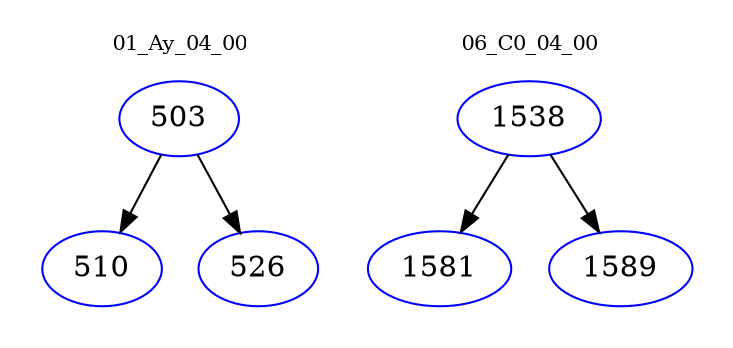 digraph{
subgraph cluster_0 {
color = white
label = "01_Ay_04_00";
fontsize=10;
T0_503 [label="503", color="blue"]
T0_503 -> T0_510 [color="black"]
T0_510 [label="510", color="blue"]
T0_503 -> T0_526 [color="black"]
T0_526 [label="526", color="blue"]
}
subgraph cluster_1 {
color = white
label = "06_C0_04_00";
fontsize=10;
T1_1538 [label="1538", color="blue"]
T1_1538 -> T1_1581 [color="black"]
T1_1581 [label="1581", color="blue"]
T1_1538 -> T1_1589 [color="black"]
T1_1589 [label="1589", color="blue"]
}
}
